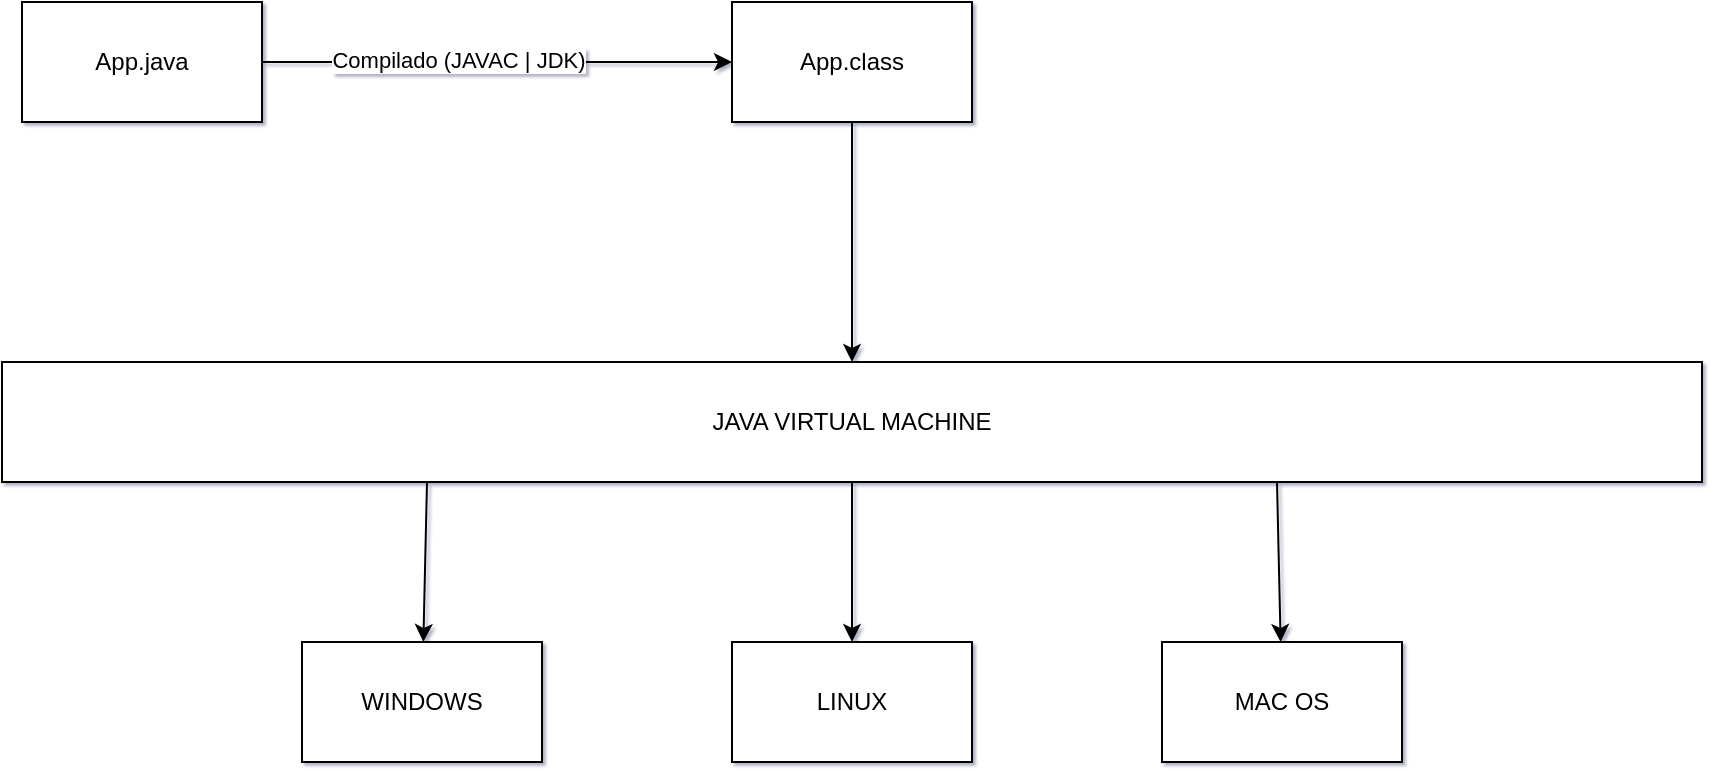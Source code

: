 <mxfile>
    <diagram id="RCIYNtGn1GLCYJSR6NbY" name="Page-1">
        <mxGraphModel dx="1071" dy="832" grid="1" gridSize="10" guides="1" tooltips="1" connect="1" arrows="1" fold="1" page="1" pageScale="1" pageWidth="850" pageHeight="1100" background="none" math="0" shadow="1">
            <root>
                <mxCell id="0"/>
                <mxCell id="1" parent="0"/>
                <mxCell id="3" style="edgeStyle=none;html=1;" parent="1" source="2" target="4" edge="1">
                    <mxGeometry relative="1" as="geometry">
                        <mxPoint x="260" y="180" as="targetPoint"/>
                    </mxGeometry>
                </mxCell>
                <mxCell id="5" value="Compilado (JAVAC | JDK)" style="edgeLabel;html=1;align=center;verticalAlign=middle;resizable=0;points=[];" parent="3" vertex="1" connectable="0">
                    <mxGeometry x="-0.171" y="1" relative="1" as="geometry">
                        <mxPoint as="offset"/>
                    </mxGeometry>
                </mxCell>
                <mxCell id="2" value="App.java" style="rounded=0;whiteSpace=wrap;html=1;" parent="1" vertex="1">
                    <mxGeometry x="10" y="150" width="120" height="60" as="geometry"/>
                </mxCell>
                <mxCell id="8" value="" style="edgeStyle=none;html=1;" parent="1" source="4" target="7" edge="1">
                    <mxGeometry relative="1" as="geometry"/>
                </mxCell>
                <mxCell id="4" value="App.class" style="rounded=0;whiteSpace=wrap;html=1;" parent="1" vertex="1">
                    <mxGeometry x="365" y="150" width="120" height="60" as="geometry"/>
                </mxCell>
                <mxCell id="11" value="" style="edgeStyle=none;html=1;" parent="1" source="7" target="10" edge="1">
                    <mxGeometry relative="1" as="geometry"/>
                </mxCell>
                <mxCell id="12" style="edgeStyle=none;html=1;exitX=0.25;exitY=1;exitDx=0;exitDy=0;" parent="1" source="7" target="13" edge="1">
                    <mxGeometry relative="1" as="geometry">
                        <mxPoint x="213" y="500" as="targetPoint"/>
                    </mxGeometry>
                </mxCell>
                <mxCell id="15" style="edgeStyle=none;html=1;exitX=0.75;exitY=1;exitDx=0;exitDy=0;" parent="1" source="7" target="16" edge="1">
                    <mxGeometry relative="1" as="geometry">
                        <mxPoint x="670" y="460" as="targetPoint"/>
                    </mxGeometry>
                </mxCell>
                <mxCell id="7" value="JAVA VIRTUAL MACHINE" style="rounded=0;whiteSpace=wrap;html=1;" parent="1" vertex="1">
                    <mxGeometry y="330" width="850" height="60" as="geometry"/>
                </mxCell>
                <mxCell id="10" value="LINUX" style="whiteSpace=wrap;html=1;rounded=0;" parent="1" vertex="1">
                    <mxGeometry x="365" y="470" width="120" height="60" as="geometry"/>
                </mxCell>
                <mxCell id="13" value="WINDOWS" style="whiteSpace=wrap;html=1;rounded=0;" parent="1" vertex="1">
                    <mxGeometry x="150" y="470" width="120" height="60" as="geometry"/>
                </mxCell>
                <mxCell id="16" value="MAC OS" style="whiteSpace=wrap;html=1;rounded=0;" parent="1" vertex="1">
                    <mxGeometry x="580" y="470" width="120" height="60" as="geometry"/>
                </mxCell>
            </root>
        </mxGraphModel>
    </diagram>
</mxfile>